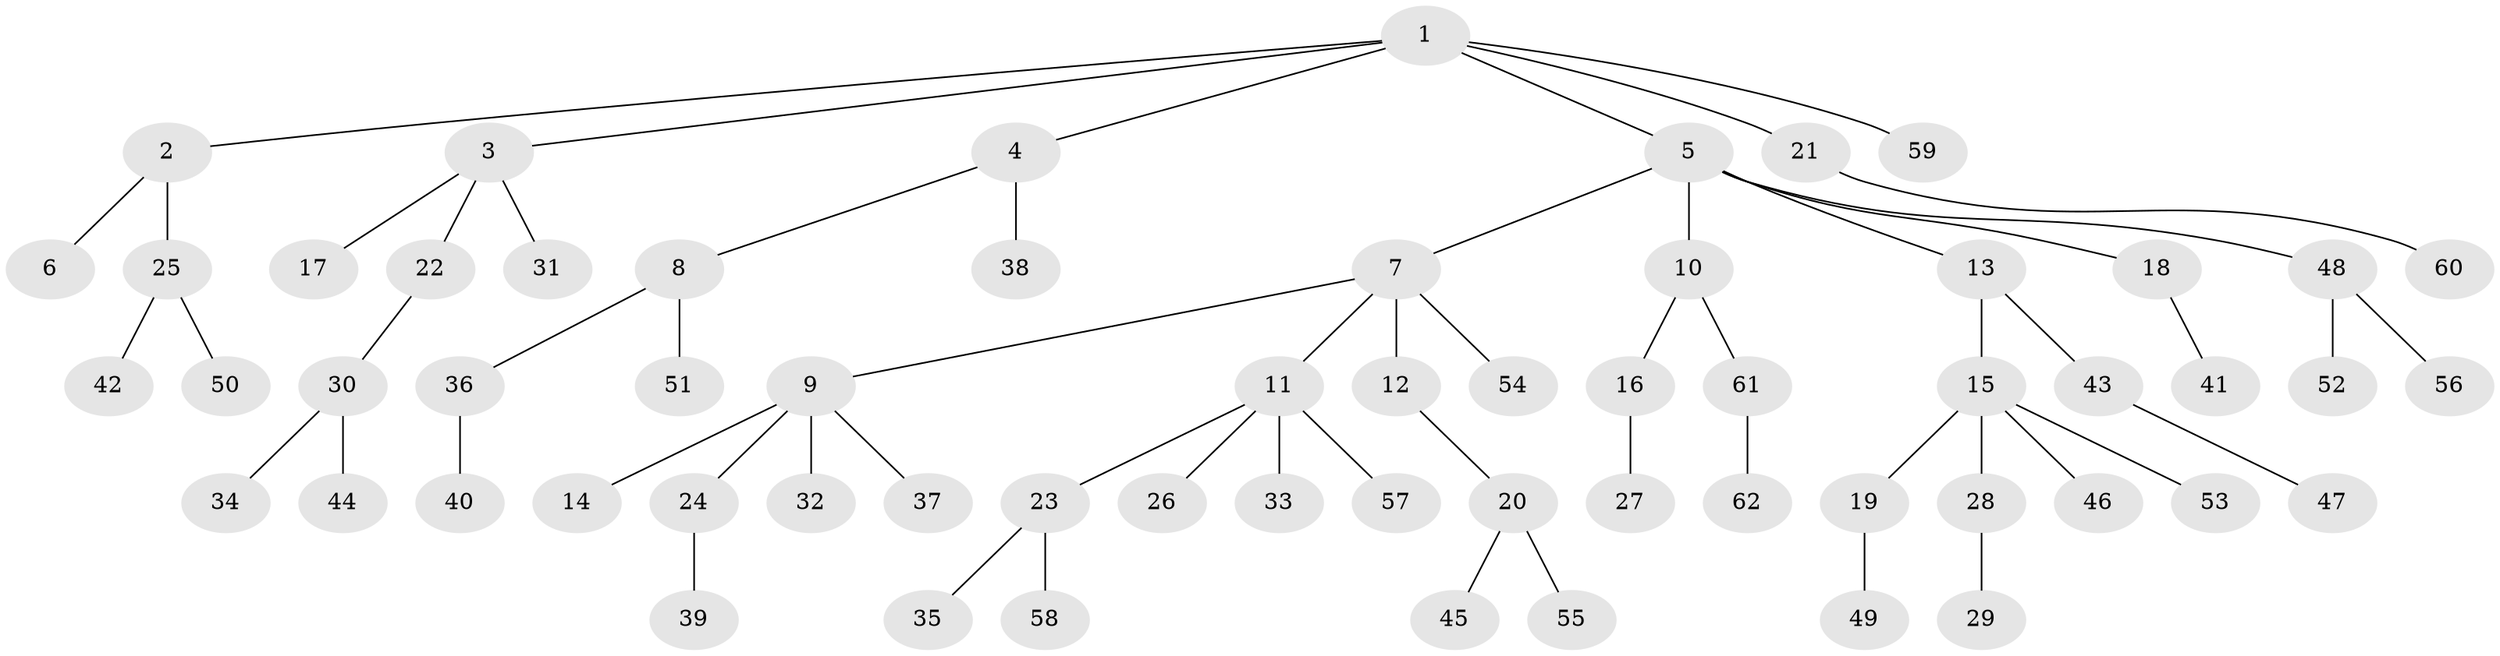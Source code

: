 // original degree distribution, {7: 0.016260162601626018, 3: 0.11382113821138211, 5: 0.016260162601626018, 4: 0.04878048780487805, 2: 0.2682926829268293, 6: 0.024390243902439025, 1: 0.5040650406504065, 8: 0.008130081300813009}
// Generated by graph-tools (version 1.1) at 2025/36/03/09/25 02:36:30]
// undirected, 62 vertices, 61 edges
graph export_dot {
graph [start="1"]
  node [color=gray90,style=filled];
  1;
  2;
  3;
  4;
  5;
  6;
  7;
  8;
  9;
  10;
  11;
  12;
  13;
  14;
  15;
  16;
  17;
  18;
  19;
  20;
  21;
  22;
  23;
  24;
  25;
  26;
  27;
  28;
  29;
  30;
  31;
  32;
  33;
  34;
  35;
  36;
  37;
  38;
  39;
  40;
  41;
  42;
  43;
  44;
  45;
  46;
  47;
  48;
  49;
  50;
  51;
  52;
  53;
  54;
  55;
  56;
  57;
  58;
  59;
  60;
  61;
  62;
  1 -- 2 [weight=1.0];
  1 -- 3 [weight=1.0];
  1 -- 4 [weight=1.0];
  1 -- 5 [weight=1.0];
  1 -- 21 [weight=1.0];
  1 -- 59 [weight=1.0];
  2 -- 6 [weight=1.0];
  2 -- 25 [weight=1.0];
  3 -- 17 [weight=1.0];
  3 -- 22 [weight=1.0];
  3 -- 31 [weight=1.0];
  4 -- 8 [weight=1.0];
  4 -- 38 [weight=1.0];
  5 -- 7 [weight=1.0];
  5 -- 10 [weight=1.0];
  5 -- 13 [weight=1.0];
  5 -- 18 [weight=1.0];
  5 -- 48 [weight=1.0];
  7 -- 9 [weight=1.0];
  7 -- 11 [weight=1.0];
  7 -- 12 [weight=1.0];
  7 -- 54 [weight=1.0];
  8 -- 36 [weight=1.0];
  8 -- 51 [weight=1.0];
  9 -- 14 [weight=1.0];
  9 -- 24 [weight=1.0];
  9 -- 32 [weight=1.0];
  9 -- 37 [weight=1.0];
  10 -- 16 [weight=1.0];
  10 -- 61 [weight=1.0];
  11 -- 23 [weight=1.0];
  11 -- 26 [weight=1.0];
  11 -- 33 [weight=4.0];
  11 -- 57 [weight=1.0];
  12 -- 20 [weight=1.0];
  13 -- 15 [weight=1.0];
  13 -- 43 [weight=1.0];
  15 -- 19 [weight=1.0];
  15 -- 28 [weight=1.0];
  15 -- 46 [weight=1.0];
  15 -- 53 [weight=3.0];
  16 -- 27 [weight=1.0];
  18 -- 41 [weight=1.0];
  19 -- 49 [weight=1.0];
  20 -- 45 [weight=1.0];
  20 -- 55 [weight=1.0];
  21 -- 60 [weight=1.0];
  22 -- 30 [weight=1.0];
  23 -- 35 [weight=1.0];
  23 -- 58 [weight=2.0];
  24 -- 39 [weight=1.0];
  25 -- 42 [weight=2.0];
  25 -- 50 [weight=1.0];
  28 -- 29 [weight=1.0];
  30 -- 34 [weight=2.0];
  30 -- 44 [weight=1.0];
  36 -- 40 [weight=4.0];
  43 -- 47 [weight=1.0];
  48 -- 52 [weight=1.0];
  48 -- 56 [weight=2.0];
  61 -- 62 [weight=1.0];
}
